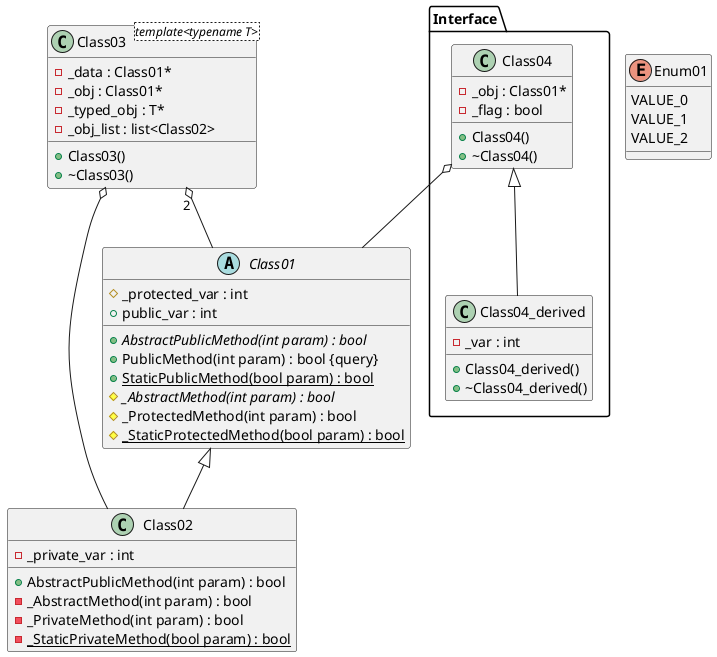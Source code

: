 @startuml
abstract class Class01 {
	+{abstract} AbstractPublicMethod(int param) : bool
	+PublicMethod(int param) : bool {query}
	+{static} StaticPublicMethod(bool param) : bool
	#{abstract} _AbstractMethod(int param) : bool
	#_ProtectedMethod(int param) : bool
	#{static} _StaticProtectedMethod(bool param) : bool
	#_protected_var : int
	+public_var : int
}

class Class02 {
	+AbstractPublicMethod(int param) : bool
	-_AbstractMethod(int param) : bool
	-_PrivateMethod(int param) : bool
	-{static} _StaticPrivateMethod(bool param) : bool
	-_private_var : int
}

class Class03 <template<typename T>> {
	+Class03()
	+~Class03()
	-_data : Class01*
	-_obj : Class01*
	-_typed_obj : T*
	-_obj_list : list<Class02>
}

namespace Interface {
	class Class04 {
		+Class04()
		+~Class04()
		-_obj : Class01*
		-_flag : bool
	}
}

namespace Interface {
	class Class04_derived {
		+Class04_derived()
		+~Class04_derived()
		-_var : int
	}
}

enum Enum01 {
	VALUE_0
	VALUE_1
	VALUE_2
}

.Class01 <|-- .Class02

namespace Interface {
	Class04 <|-- Class04_derived
}

.Class03 "2" o-- .Class01

.Class03 o-- .Class02

Interface.Class04 o-- .Class01


@enduml
